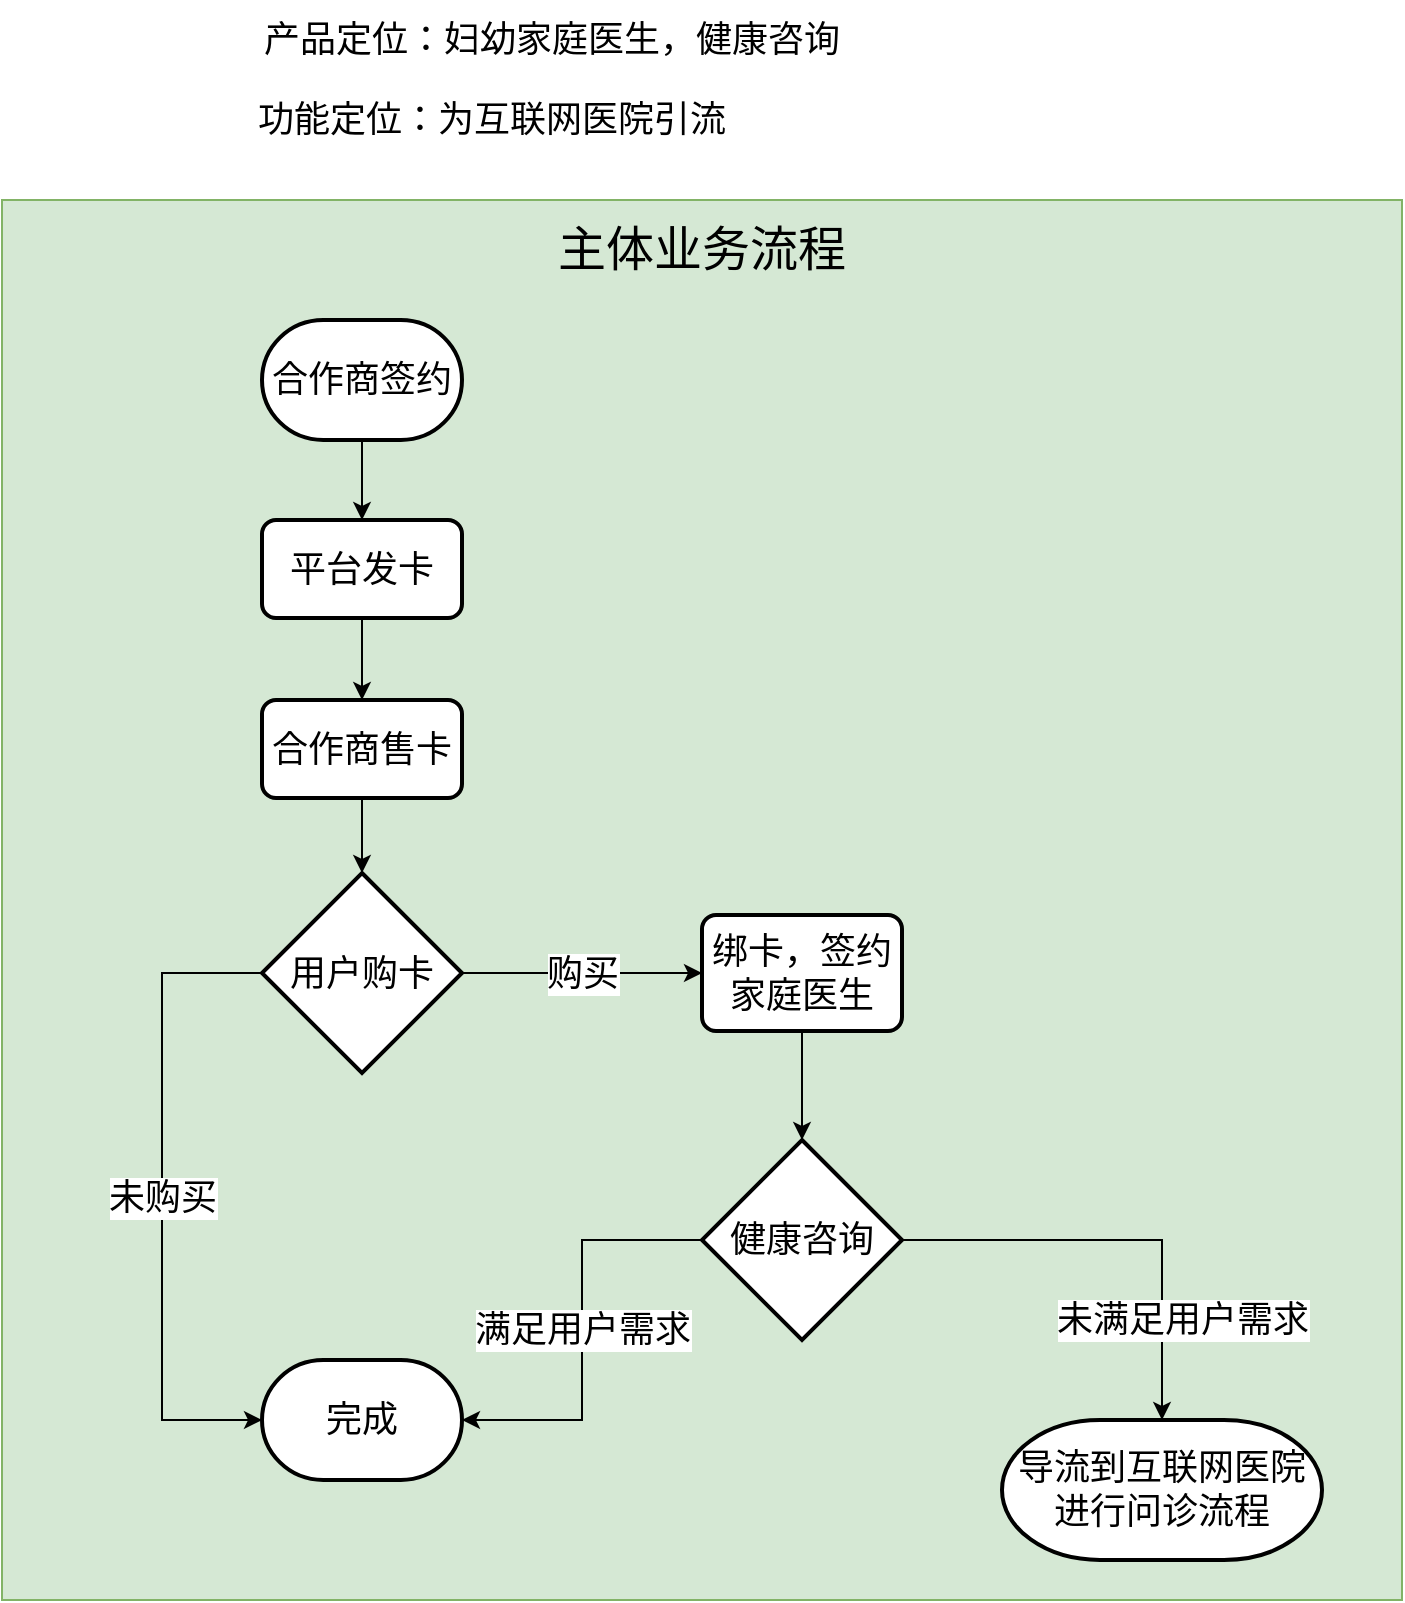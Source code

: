 <mxfile version="20.4.0" type="github">
  <diagram id="eBfoPabh3ztfJm1XBm16" name="第 1 页">
    <mxGraphModel dx="1835" dy="762" grid="1" gridSize="10" guides="1" tooltips="1" connect="1" arrows="1" fold="1" page="1" pageScale="1" pageWidth="413" pageHeight="291" math="0" shadow="0">
      <root>
        <mxCell id="0" />
        <mxCell id="1" parent="0" />
        <mxCell id="DlZnM8HmDbADATsCwCUh-26" value="" style="whiteSpace=wrap;html=1;aspect=fixed;fontSize=18;fillColor=#d5e8d4;strokeColor=#82b366;" vertex="1" parent="1">
          <mxGeometry x="-350" y="160" width="700" height="700" as="geometry" />
        </mxCell>
        <mxCell id="DlZnM8HmDbADATsCwCUh-1" value="&lt;font style=&quot;font-size: 18px;&quot;&gt;产品定位：妇幼家庭医生，健康咨询&lt;/font&gt;" style="text;html=1;strokeColor=none;fillColor=none;align=center;verticalAlign=middle;whiteSpace=wrap;rounded=0;" vertex="1" parent="1">
          <mxGeometry x="-220" y="60" width="290" height="40" as="geometry" />
        </mxCell>
        <mxCell id="DlZnM8HmDbADATsCwCUh-2" value="&lt;font style=&quot;font-size: 18px;&quot;&gt;功能定位：为互联网医院引流&lt;/font&gt;" style="text;html=1;strokeColor=none;fillColor=none;align=center;verticalAlign=middle;whiteSpace=wrap;rounded=0;" vertex="1" parent="1">
          <mxGeometry x="-250" y="100" width="290" height="40" as="geometry" />
        </mxCell>
        <mxCell id="DlZnM8HmDbADATsCwCUh-22" style="edgeStyle=orthogonalEdgeStyle;rounded=0;orthogonalLoop=1;jettySize=auto;html=1;entryX=0.5;entryY=0;entryDx=0;entryDy=0;fontSize=18;" edge="1" parent="1" source="DlZnM8HmDbADATsCwCUh-7" target="DlZnM8HmDbADATsCwCUh-8">
          <mxGeometry relative="1" as="geometry" />
        </mxCell>
        <mxCell id="DlZnM8HmDbADATsCwCUh-7" value="合作商签约" style="strokeWidth=2;html=1;shape=mxgraph.flowchart.terminator;whiteSpace=wrap;fontSize=18;" vertex="1" parent="1">
          <mxGeometry x="-220" y="220" width="100" height="60" as="geometry" />
        </mxCell>
        <mxCell id="DlZnM8HmDbADATsCwCUh-23" style="edgeStyle=orthogonalEdgeStyle;rounded=0;orthogonalLoop=1;jettySize=auto;html=1;entryX=0.5;entryY=0;entryDx=0;entryDy=0;fontSize=18;" edge="1" parent="1" source="DlZnM8HmDbADATsCwCUh-8" target="DlZnM8HmDbADATsCwCUh-9">
          <mxGeometry relative="1" as="geometry" />
        </mxCell>
        <mxCell id="DlZnM8HmDbADATsCwCUh-8" value="平台发卡" style="rounded=1;whiteSpace=wrap;html=1;absoluteArcSize=1;arcSize=14;strokeWidth=2;fontSize=18;" vertex="1" parent="1">
          <mxGeometry x="-220" y="320" width="100" height="49" as="geometry" />
        </mxCell>
        <mxCell id="DlZnM8HmDbADATsCwCUh-25" style="edgeStyle=orthogonalEdgeStyle;rounded=0;orthogonalLoop=1;jettySize=auto;html=1;entryX=0.5;entryY=0;entryDx=0;entryDy=0;entryPerimeter=0;fontSize=18;" edge="1" parent="1" source="DlZnM8HmDbADATsCwCUh-9" target="DlZnM8HmDbADATsCwCUh-10">
          <mxGeometry relative="1" as="geometry" />
        </mxCell>
        <mxCell id="DlZnM8HmDbADATsCwCUh-9" value="合作商售卡" style="rounded=1;whiteSpace=wrap;html=1;absoluteArcSize=1;arcSize=14;strokeWidth=2;fontSize=18;" vertex="1" parent="1">
          <mxGeometry x="-220" y="410" width="100" height="49" as="geometry" />
        </mxCell>
        <mxCell id="DlZnM8HmDbADATsCwCUh-14" value="购买" style="edgeStyle=orthogonalEdgeStyle;rounded=0;orthogonalLoop=1;jettySize=auto;html=1;fontSize=18;" edge="1" parent="1" source="DlZnM8HmDbADATsCwCUh-10" target="DlZnM8HmDbADATsCwCUh-12">
          <mxGeometry relative="1" as="geometry">
            <Array as="points">
              <mxPoint x="-90" y="547" />
              <mxPoint x="-90" y="547" />
            </Array>
          </mxGeometry>
        </mxCell>
        <mxCell id="DlZnM8HmDbADATsCwCUh-17" value="未购买" style="edgeStyle=orthogonalEdgeStyle;rounded=0;orthogonalLoop=1;jettySize=auto;html=1;entryX=0;entryY=0.5;entryDx=0;entryDy=0;entryPerimeter=0;fontSize=18;exitX=0;exitY=0.5;exitDx=0;exitDy=0;exitPerimeter=0;" edge="1" parent="1" source="DlZnM8HmDbADATsCwCUh-10" target="DlZnM8HmDbADATsCwCUh-11">
          <mxGeometry relative="1" as="geometry">
            <Array as="points">
              <mxPoint x="-270" y="547" />
              <mxPoint x="-270" y="770" />
            </Array>
          </mxGeometry>
        </mxCell>
        <mxCell id="DlZnM8HmDbADATsCwCUh-10" value="用户购卡" style="strokeWidth=2;html=1;shape=mxgraph.flowchart.decision;whiteSpace=wrap;fontSize=18;" vertex="1" parent="1">
          <mxGeometry x="-220" y="496.5" width="100" height="100" as="geometry" />
        </mxCell>
        <mxCell id="DlZnM8HmDbADATsCwCUh-11" value="完成" style="strokeWidth=2;html=1;shape=mxgraph.flowchart.terminator;whiteSpace=wrap;fontSize=18;" vertex="1" parent="1">
          <mxGeometry x="-220" y="740" width="100" height="60" as="geometry" />
        </mxCell>
        <mxCell id="DlZnM8HmDbADATsCwCUh-16" style="edgeStyle=orthogonalEdgeStyle;rounded=0;orthogonalLoop=1;jettySize=auto;html=1;entryX=0.5;entryY=0;entryDx=0;entryDy=0;entryPerimeter=0;fontSize=18;" edge="1" parent="1" source="DlZnM8HmDbADATsCwCUh-12" target="DlZnM8HmDbADATsCwCUh-13">
          <mxGeometry relative="1" as="geometry" />
        </mxCell>
        <mxCell id="DlZnM8HmDbADATsCwCUh-12" value="绑卡，签约家庭医生" style="rounded=1;whiteSpace=wrap;html=1;absoluteArcSize=1;arcSize=14;strokeWidth=2;fontSize=18;" vertex="1" parent="1">
          <mxGeometry y="517.5" width="100" height="58" as="geometry" />
        </mxCell>
        <mxCell id="DlZnM8HmDbADATsCwCUh-18" value="满足用户需求" style="edgeStyle=orthogonalEdgeStyle;rounded=0;orthogonalLoop=1;jettySize=auto;html=1;entryX=1;entryY=0.5;entryDx=0;entryDy=0;entryPerimeter=0;fontSize=18;" edge="1" parent="1" source="DlZnM8HmDbADATsCwCUh-13" target="DlZnM8HmDbADATsCwCUh-11">
          <mxGeometry relative="1" as="geometry" />
        </mxCell>
        <mxCell id="DlZnM8HmDbADATsCwCUh-20" value="未满足用户需求" style="edgeStyle=orthogonalEdgeStyle;rounded=0;orthogonalLoop=1;jettySize=auto;html=1;entryX=0.5;entryY=0;entryDx=0;entryDy=0;entryPerimeter=0;fontSize=18;" edge="1" parent="1" source="DlZnM8HmDbADATsCwCUh-13" target="DlZnM8HmDbADATsCwCUh-19">
          <mxGeometry x="0.545" y="10" relative="1" as="geometry">
            <mxPoint as="offset" />
          </mxGeometry>
        </mxCell>
        <mxCell id="DlZnM8HmDbADATsCwCUh-13" value="健康咨询" style="strokeWidth=2;html=1;shape=mxgraph.flowchart.decision;whiteSpace=wrap;fontSize=18;" vertex="1" parent="1">
          <mxGeometry y="630" width="100" height="100" as="geometry" />
        </mxCell>
        <mxCell id="DlZnM8HmDbADATsCwCUh-19" value="导流到互联网医院进行问诊流程" style="strokeWidth=2;html=1;shape=mxgraph.flowchart.terminator;whiteSpace=wrap;fontSize=18;" vertex="1" parent="1">
          <mxGeometry x="150" y="770" width="160" height="70" as="geometry" />
        </mxCell>
        <mxCell id="DlZnM8HmDbADATsCwCUh-27" value="&lt;font style=&quot;font-size: 24px;&quot;&gt;主体业务流程&lt;/font&gt;" style="text;html=1;strokeColor=none;fillColor=none;align=center;verticalAlign=middle;whiteSpace=wrap;rounded=0;fontSize=18;" vertex="1" parent="1">
          <mxGeometry x="-80" y="170" width="160" height="30" as="geometry" />
        </mxCell>
      </root>
    </mxGraphModel>
  </diagram>
</mxfile>
